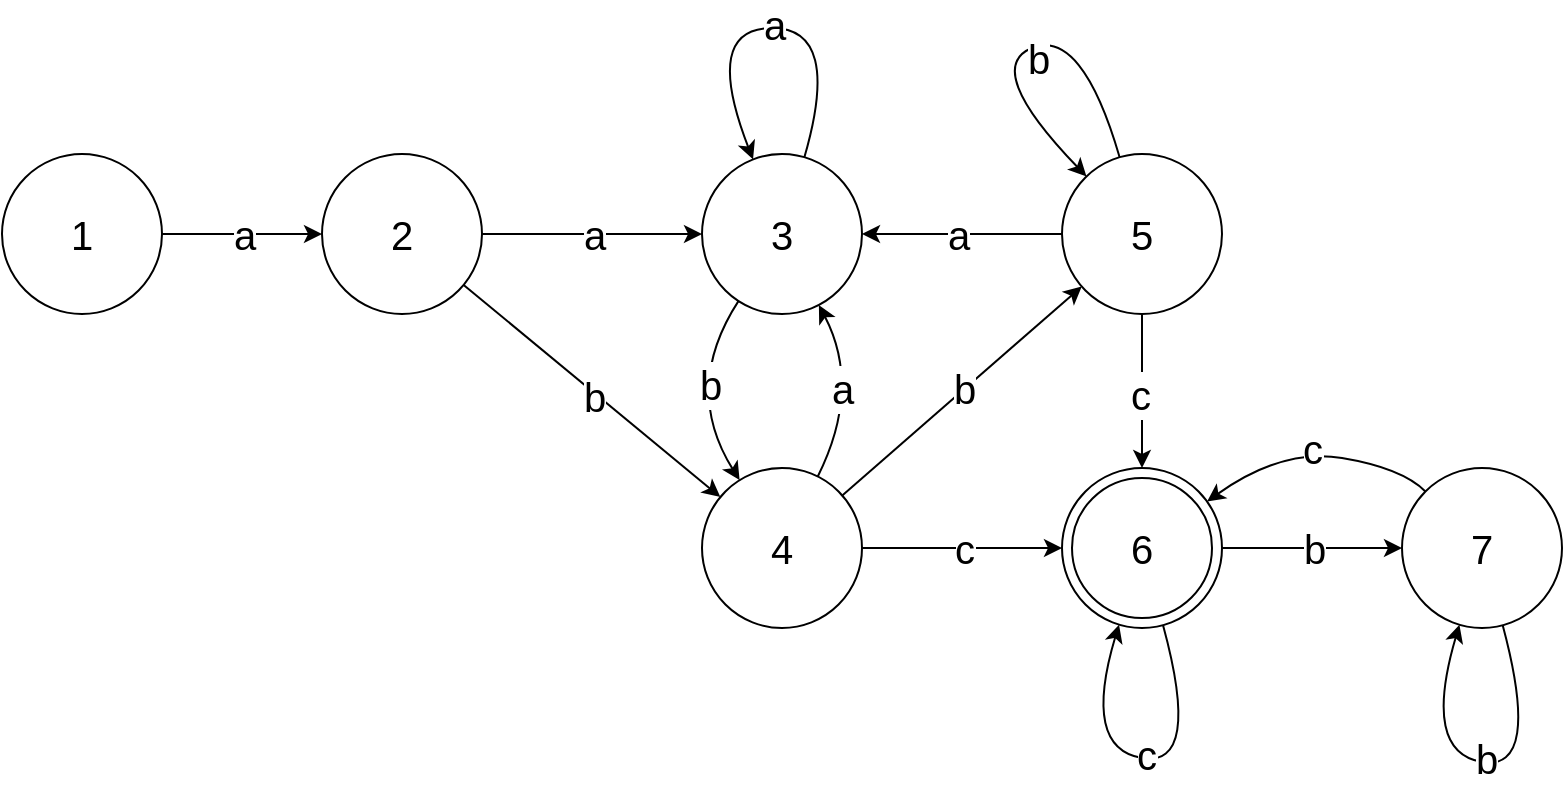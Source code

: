 <mxfile>
    <diagram id="ueg6NqKU8GOXhDqJm9ao" name="Page-1">
        <mxGraphModel dx="1273" dy="610" grid="1" gridSize="10" guides="1" tooltips="1" connect="1" arrows="1" fold="1" page="1" pageScale="1" pageWidth="600" pageHeight="600" background="#ffffff" math="0" shadow="0">
            <root>
                <mxCell id="0"/>
                <mxCell id="1" parent="0"/>
                <mxCell id="5" value="" style="group" parent="1" vertex="1" connectable="0">
                    <mxGeometry x="20" y="263" width="80" height="80" as="geometry"/>
                </mxCell>
                <mxCell id="3" value="1" style="ellipse;whiteSpace=wrap;html=1;aspect=fixed;fontSize=20;" parent="5" vertex="1">
                    <mxGeometry width="80" height="80" as="geometry"/>
                </mxCell>
                <mxCell id="35" style="edgeStyle=none;html=1;exitX=1;exitY=0.5;exitDx=0;exitDy=0;fontSize=16;entryX=0;entryY=0.5;entryDx=0;entryDy=0;" parent="1" source="3" target="46" edge="1">
                    <mxGeometry relative="1" as="geometry">
                        <mxPoint x="168.0" y="269.64" as="sourcePoint"/>
                        <mxPoint x="289.92" y="173.0" as="targetPoint"/>
                    </mxGeometry>
                </mxCell>
                <mxCell id="36" value="&lt;font&gt;a&lt;/font&gt;" style="edgeLabel;html=1;align=center;verticalAlign=middle;resizable=0;points=[];fontSize=20;" parent="35" vertex="1" connectable="0">
                    <mxGeometry x="0.035" relative="1" as="geometry">
                        <mxPoint x="-1" as="offset"/>
                    </mxGeometry>
                </mxCell>
                <mxCell id="45" value="" style="group" parent="1" vertex="1" connectable="0">
                    <mxGeometry x="180" y="263" width="80" height="80" as="geometry"/>
                </mxCell>
                <mxCell id="46" value="2" style="ellipse;whiteSpace=wrap;html=1;aspect=fixed;fontSize=20;" parent="45" vertex="1">
                    <mxGeometry width="80" height="80" as="geometry"/>
                </mxCell>
                <mxCell id="142" value="" style="group" parent="1" vertex="1" connectable="0">
                    <mxGeometry x="370" y="263" width="80" height="80" as="geometry"/>
                </mxCell>
                <mxCell id="143" value="3" style="ellipse;whiteSpace=wrap;html=1;aspect=fixed;fontSize=20;" parent="142" vertex="1">
                    <mxGeometry width="80" height="80" as="geometry"/>
                </mxCell>
                <mxCell id="206" value="" style="curved=1;endArrow=classic;html=1;" edge="1" parent="142" source="143" target="143">
                    <mxGeometry width="50" height="50" relative="1" as="geometry">
                        <mxPoint y="-33" as="sourcePoint"/>
                        <mxPoint x="50" y="-83" as="targetPoint"/>
                        <Array as="points">
                            <mxPoint x="70" y="-63"/>
                            <mxPoint y="-63"/>
                        </Array>
                    </mxGeometry>
                </mxCell>
                <mxCell id="207" value="a" style="edgeLabel;html=1;align=center;verticalAlign=middle;resizable=0;points=[];fontSize=20;" vertex="1" connectable="0" parent="206">
                    <mxGeometry x="0.038" y="-1" relative="1" as="geometry">
                        <mxPoint x="6" y="-1" as="offset"/>
                    </mxGeometry>
                </mxCell>
                <mxCell id="144" style="edgeStyle=none;html=1;fontSize=16;" parent="1" source="46" target="143" edge="1">
                    <mxGeometry relative="1" as="geometry">
                        <mxPoint x="110" y="313" as="sourcePoint"/>
                        <mxPoint x="190" y="313" as="targetPoint"/>
                    </mxGeometry>
                </mxCell>
                <mxCell id="145" value="&lt;font&gt;a&lt;/font&gt;" style="edgeLabel;html=1;align=center;verticalAlign=middle;resizable=0;points=[];fontSize=20;" parent="144" vertex="1" connectable="0">
                    <mxGeometry x="0.035" relative="1" as="geometry">
                        <mxPoint x="-1" as="offset"/>
                    </mxGeometry>
                </mxCell>
                <mxCell id="146" value="" style="group" parent="1" vertex="1" connectable="0">
                    <mxGeometry x="370" y="420" width="80" height="80" as="geometry"/>
                </mxCell>
                <mxCell id="147" value="4" style="ellipse;whiteSpace=wrap;html=1;aspect=fixed;fontSize=20;" parent="146" vertex="1">
                    <mxGeometry width="80" height="80" as="geometry"/>
                </mxCell>
                <mxCell id="148" style="edgeStyle=none;html=1;fontSize=16;" parent="1" source="46" target="147" edge="1">
                    <mxGeometry relative="1" as="geometry">
                        <mxPoint x="230" y="273" as="sourcePoint"/>
                        <mxPoint x="230" y="160" as="targetPoint"/>
                    </mxGeometry>
                </mxCell>
                <mxCell id="149" value="&lt;font&gt;b&lt;/font&gt;" style="edgeLabel;html=1;align=center;verticalAlign=middle;resizable=0;points=[];fontSize=20;" parent="148" vertex="1" connectable="0">
                    <mxGeometry x="0.035" relative="1" as="geometry">
                        <mxPoint x="-1" as="offset"/>
                    </mxGeometry>
                </mxCell>
                <mxCell id="208" value="" style="curved=1;endArrow=classic;html=1;" edge="1" parent="1" source="143" target="147">
                    <mxGeometry width="50" height="50" relative="1" as="geometry">
                        <mxPoint x="470" y="420" as="sourcePoint"/>
                        <mxPoint x="516" y="401" as="targetPoint"/>
                        <Array as="points">
                            <mxPoint x="360" y="380"/>
                        </Array>
                    </mxGeometry>
                </mxCell>
                <mxCell id="209" value="b" style="edgeLabel;html=1;align=center;verticalAlign=middle;resizable=0;points=[];fontSize=20;" vertex="1" connectable="0" parent="208">
                    <mxGeometry x="0.038" y="-1" relative="1" as="geometry">
                        <mxPoint x="13" y="-5" as="offset"/>
                    </mxGeometry>
                </mxCell>
                <mxCell id="210" value="" style="curved=1;endArrow=classic;html=1;" edge="1" parent="1" source="147" target="143">
                    <mxGeometry width="50" height="50" relative="1" as="geometry">
                        <mxPoint x="398" y="347" as="sourcePoint"/>
                        <mxPoint x="470" y="420" as="targetPoint"/>
                        <Array as="points">
                            <mxPoint x="450" y="380"/>
                        </Array>
                    </mxGeometry>
                </mxCell>
                <mxCell id="211" value="a" style="edgeLabel;html=1;align=center;verticalAlign=middle;resizable=0;points=[];fontSize=20;" vertex="1" connectable="0" parent="210">
                    <mxGeometry x="0.038" y="-1" relative="1" as="geometry">
                        <mxPoint x="-11" y="1" as="offset"/>
                    </mxGeometry>
                </mxCell>
                <mxCell id="216" value="" style="group" vertex="1" connectable="0" parent="1">
                    <mxGeometry x="550" y="263" width="80" height="80" as="geometry"/>
                </mxCell>
                <mxCell id="217" value="5" style="ellipse;whiteSpace=wrap;html=1;aspect=fixed;fontSize=20;" vertex="1" parent="216">
                    <mxGeometry width="80" height="80" as="geometry"/>
                </mxCell>
                <mxCell id="218" style="edgeStyle=none;html=1;fontSize=16;" edge="1" parent="1" source="147" target="217">
                    <mxGeometry relative="1" as="geometry">
                        <mxPoint x="330" y="480" as="sourcePoint"/>
                        <mxPoint x="389" y="445" as="targetPoint"/>
                    </mxGeometry>
                </mxCell>
                <mxCell id="219" value="&lt;font&gt;b&lt;/font&gt;" style="edgeLabel;html=1;align=center;verticalAlign=middle;resizable=0;points=[];fontSize=20;" vertex="1" connectable="0" parent="218">
                    <mxGeometry x="0.035" relative="1" as="geometry">
                        <mxPoint x="-1" as="offset"/>
                    </mxGeometry>
                </mxCell>
                <mxCell id="220" value="" style="group" vertex="1" connectable="0" parent="1">
                    <mxGeometry x="550" y="420" width="80" height="80" as="geometry"/>
                </mxCell>
                <mxCell id="221" value="6" style="ellipse;whiteSpace=wrap;html=1;aspect=fixed;fontSize=20;" vertex="1" parent="220">
                    <mxGeometry width="80" height="80" as="geometry"/>
                </mxCell>
                <mxCell id="237" value="" style="curved=1;endArrow=classic;html=1;" edge="1" parent="220" source="221" target="221">
                    <mxGeometry width="50" height="50" relative="1" as="geometry">
                        <mxPoint x="61" y="165" as="sourcePoint"/>
                        <mxPoint x="35" y="166" as="targetPoint"/>
                        <Array as="points">
                            <mxPoint x="70" y="150"/>
                            <mxPoint x="10" y="140"/>
                        </Array>
                    </mxGeometry>
                </mxCell>
                <mxCell id="238" value="c" style="edgeLabel;html=1;align=center;verticalAlign=middle;resizable=0;points=[];fontSize=20;" vertex="1" connectable="0" parent="237">
                    <mxGeometry x="0.038" y="-1" relative="1" as="geometry">
                        <mxPoint x="1" y="-1" as="offset"/>
                    </mxGeometry>
                </mxCell>
                <mxCell id="243" value="" style="ellipse;whiteSpace=wrap;html=1;aspect=fixed;fillColor=none;" vertex="1" parent="220">
                    <mxGeometry x="5" y="5" width="70" height="70" as="geometry"/>
                </mxCell>
                <mxCell id="222" style="edgeStyle=none;html=1;fontSize=16;" edge="1" parent="1" source="147" target="221">
                    <mxGeometry relative="1" as="geometry">
                        <mxPoint x="440" y="410" as="sourcePoint"/>
                        <mxPoint x="540" y="410" as="targetPoint"/>
                    </mxGeometry>
                </mxCell>
                <mxCell id="223" value="&lt;font&gt;c&lt;/font&gt;" style="edgeLabel;html=1;align=center;verticalAlign=middle;resizable=0;points=[];fontSize=20;" vertex="1" connectable="0" parent="222">
                    <mxGeometry x="0.035" relative="1" as="geometry">
                        <mxPoint x="-1" as="offset"/>
                    </mxGeometry>
                </mxCell>
                <mxCell id="224" style="edgeStyle=none;html=1;fontSize=16;" edge="1" parent="1" source="217" target="143">
                    <mxGeometry relative="1" as="geometry">
                        <mxPoint x="270" y="313" as="sourcePoint"/>
                        <mxPoint x="380" y="313" as="targetPoint"/>
                    </mxGeometry>
                </mxCell>
                <mxCell id="225" value="&lt;font&gt;a&lt;/font&gt;" style="edgeLabel;html=1;align=center;verticalAlign=middle;resizable=0;points=[];fontSize=20;" vertex="1" connectable="0" parent="224">
                    <mxGeometry x="0.035" relative="1" as="geometry">
                        <mxPoint x="-1" as="offset"/>
                    </mxGeometry>
                </mxCell>
                <mxCell id="226" value="" style="curved=1;endArrow=classic;html=1;" edge="1" parent="1" source="217" target="217">
                    <mxGeometry width="50" height="50" relative="1" as="geometry">
                        <mxPoint x="573" y="274" as="sourcePoint"/>
                        <mxPoint x="556" y="281" as="targetPoint"/>
                        <Array as="points">
                            <mxPoint x="560" y="200"/>
                            <mxPoint x="510" y="220"/>
                        </Array>
                    </mxGeometry>
                </mxCell>
                <mxCell id="227" value="b" style="edgeLabel;html=1;align=center;verticalAlign=middle;resizable=0;points=[];fontSize=20;" vertex="1" connectable="0" parent="226">
                    <mxGeometry x="0.038" y="-1" relative="1" as="geometry">
                        <mxPoint x="10" y="3" as="offset"/>
                    </mxGeometry>
                </mxCell>
                <mxCell id="229" style="edgeStyle=none;html=1;fontSize=16;" edge="1" parent="1" source="217" target="221">
                    <mxGeometry relative="1" as="geometry">
                        <mxPoint x="460" y="470" as="sourcePoint"/>
                        <mxPoint x="670" y="470" as="targetPoint"/>
                    </mxGeometry>
                </mxCell>
                <mxCell id="230" value="&lt;font&gt;c&lt;/font&gt;" style="edgeLabel;html=1;align=center;verticalAlign=middle;resizable=0;points=[];fontSize=20;" vertex="1" connectable="0" parent="229">
                    <mxGeometry x="0.035" relative="1" as="geometry">
                        <mxPoint x="-1" as="offset"/>
                    </mxGeometry>
                </mxCell>
                <mxCell id="233" value="" style="group" vertex="1" connectable="0" parent="1">
                    <mxGeometry x="720" y="420" width="80" height="80" as="geometry"/>
                </mxCell>
                <mxCell id="234" value="7" style="ellipse;whiteSpace=wrap;html=1;aspect=fixed;fontSize=20;" vertex="1" parent="233">
                    <mxGeometry width="80" height="80" as="geometry"/>
                </mxCell>
                <mxCell id="239" value="" style="curved=1;endArrow=classic;html=1;" edge="1" parent="233" source="234" target="234">
                    <mxGeometry width="50" height="50" relative="1" as="geometry">
                        <mxPoint x="50" y="81" as="sourcePoint"/>
                        <mxPoint x="29" y="80" as="targetPoint"/>
                        <Array as="points">
                            <mxPoint x="70" y="152"/>
                            <mxPoint x="10" y="142"/>
                        </Array>
                    </mxGeometry>
                </mxCell>
                <mxCell id="240" value="b" style="edgeLabel;html=1;align=center;verticalAlign=middle;resizable=0;points=[];fontSize=20;" vertex="1" connectable="0" parent="239">
                    <mxGeometry x="0.038" y="-1" relative="1" as="geometry">
                        <mxPoint x="1" y="-1" as="offset"/>
                    </mxGeometry>
                </mxCell>
                <mxCell id="235" style="edgeStyle=none;html=1;fontSize=16;" edge="1" parent="1" source="221" target="234">
                    <mxGeometry relative="1" as="geometry">
                        <mxPoint x="450" y="444" as="sourcePoint"/>
                        <mxPoint x="570" y="339" as="targetPoint"/>
                    </mxGeometry>
                </mxCell>
                <mxCell id="236" value="&lt;font&gt;b&lt;/font&gt;" style="edgeLabel;html=1;align=center;verticalAlign=middle;resizable=0;points=[];fontSize=20;" vertex="1" connectable="0" parent="235">
                    <mxGeometry x="0.035" relative="1" as="geometry">
                        <mxPoint x="-1" as="offset"/>
                    </mxGeometry>
                </mxCell>
                <mxCell id="241" value="" style="curved=1;endArrow=classic;html=1;" edge="1" parent="1" source="234" target="221">
                    <mxGeometry width="50" height="50" relative="1" as="geometry">
                        <mxPoint x="700" y="349" as="sourcePoint"/>
                        <mxPoint x="679" y="348" as="targetPoint"/>
                        <Array as="points">
                            <mxPoint x="720" y="420"/>
                            <mxPoint x="660" y="410"/>
                        </Array>
                    </mxGeometry>
                </mxCell>
                <mxCell id="242" value="c" style="edgeLabel;html=1;align=center;verticalAlign=middle;resizable=0;points=[];fontSize=20;" vertex="1" connectable="0" parent="241">
                    <mxGeometry x="0.038" y="-1" relative="1" as="geometry">
                        <mxPoint x="1" y="-1" as="offset"/>
                    </mxGeometry>
                </mxCell>
            </root>
        </mxGraphModel>
    </diagram>
</mxfile>